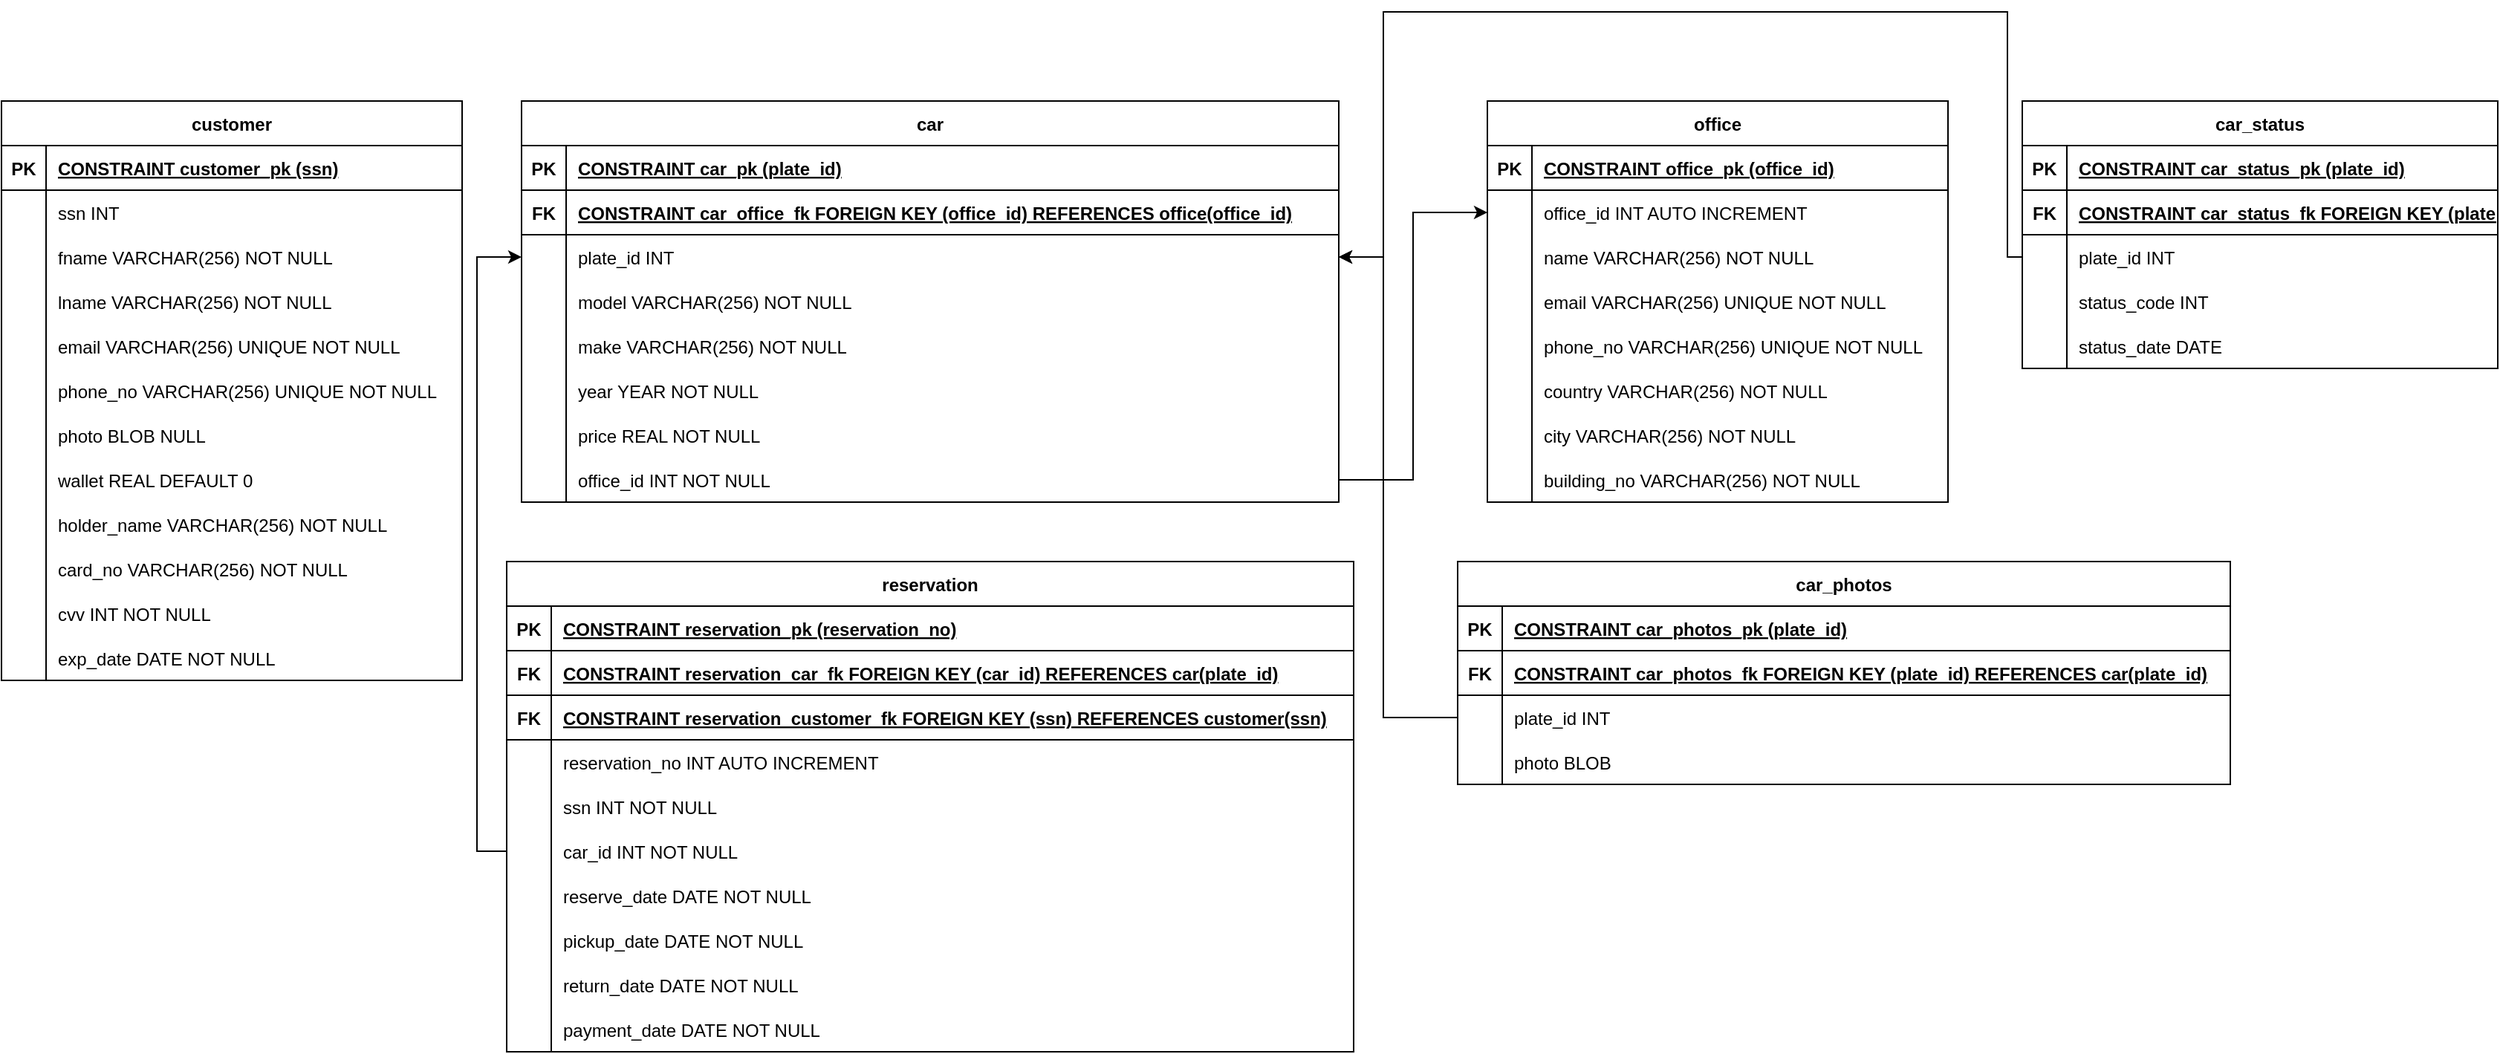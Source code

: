 <mxfile version="20.7.4" type="device"><diagram id="3KdlSEQIdCQbw-Z7L1Fk" name="Page-1"><mxGraphModel dx="2261" dy="756" grid="1" gridSize="10" guides="1" tooltips="1" connect="1" arrows="1" fold="1" page="1" pageScale="1" pageWidth="827" pageHeight="1169" math="0" shadow="0"><root><mxCell id="0"/><mxCell id="1" parent="0"/><mxCell id="TRXL3p0ArTPaAeUdOgg--148" value="customer" style="shape=table;startSize=30;container=1;collapsible=1;childLayout=tableLayout;fixedRows=1;rowLines=0;fontStyle=1;align=center;resizeLast=1;" parent="1" vertex="1"><mxGeometry x="-800" y="130" width="310" height="390" as="geometry"/></mxCell><mxCell id="TRXL3p0ArTPaAeUdOgg--149" value="" style="shape=tableRow;horizontal=0;startSize=0;swimlaneHead=0;swimlaneBody=0;fillColor=none;collapsible=0;dropTarget=0;points=[[0,0.5],[1,0.5]];portConstraint=eastwest;top=0;left=0;right=0;bottom=1;" parent="TRXL3p0ArTPaAeUdOgg--148" vertex="1"><mxGeometry y="30" width="310" height="30" as="geometry"/></mxCell><mxCell id="TRXL3p0ArTPaAeUdOgg--150" value="PK" style="shape=partialRectangle;overflow=hidden;connectable=0;fillColor=none;top=0;left=0;bottom=0;right=0;fontStyle=1;" parent="TRXL3p0ArTPaAeUdOgg--149" vertex="1"><mxGeometry width="30" height="30" as="geometry"><mxRectangle width="30" height="30" as="alternateBounds"/></mxGeometry></mxCell><mxCell id="TRXL3p0ArTPaAeUdOgg--151" value="CONSTRAINT customer_pk  (ssn)" style="shape=partialRectangle;overflow=hidden;connectable=0;fillColor=none;align=left;top=0;left=0;bottom=0;right=0;spacingLeft=6;fontStyle=5;" parent="TRXL3p0ArTPaAeUdOgg--149" vertex="1"><mxGeometry x="30" width="280" height="30" as="geometry"><mxRectangle width="280" height="30" as="alternateBounds"/></mxGeometry></mxCell><mxCell id="TRXL3p0ArTPaAeUdOgg--152" value="" style="shape=tableRow;horizontal=0;startSize=0;swimlaneHead=0;swimlaneBody=0;fillColor=none;collapsible=0;dropTarget=0;points=[[0,0.5],[1,0.5]];portConstraint=eastwest;top=0;left=0;right=0;bottom=0;" parent="TRXL3p0ArTPaAeUdOgg--148" vertex="1"><mxGeometry y="60" width="310" height="30" as="geometry"/></mxCell><mxCell id="TRXL3p0ArTPaAeUdOgg--153" value="" style="shape=partialRectangle;overflow=hidden;connectable=0;fillColor=none;top=0;left=0;bottom=0;right=0;" parent="TRXL3p0ArTPaAeUdOgg--152" vertex="1"><mxGeometry width="30" height="30" as="geometry"><mxRectangle width="30" height="30" as="alternateBounds"/></mxGeometry></mxCell><mxCell id="TRXL3p0ArTPaAeUdOgg--154" value="ssn INT" style="shape=partialRectangle;overflow=hidden;connectable=0;fillColor=none;align=left;top=0;left=0;bottom=0;right=0;spacingLeft=6;" parent="TRXL3p0ArTPaAeUdOgg--152" vertex="1"><mxGeometry x="30" width="280" height="30" as="geometry"><mxRectangle width="280" height="30" as="alternateBounds"/></mxGeometry></mxCell><mxCell id="TRXL3p0ArTPaAeUdOgg--155" value="" style="shape=tableRow;horizontal=0;startSize=0;swimlaneHead=0;swimlaneBody=0;fillColor=none;collapsible=0;dropTarget=0;points=[[0,0.5],[1,0.5]];portConstraint=eastwest;top=0;left=0;right=0;bottom=0;" parent="TRXL3p0ArTPaAeUdOgg--148" vertex="1"><mxGeometry y="90" width="310" height="30" as="geometry"/></mxCell><mxCell id="TRXL3p0ArTPaAeUdOgg--156" value="" style="shape=partialRectangle;overflow=hidden;connectable=0;fillColor=none;top=0;left=0;bottom=0;right=0;" parent="TRXL3p0ArTPaAeUdOgg--155" vertex="1"><mxGeometry width="30" height="30" as="geometry"><mxRectangle width="30" height="30" as="alternateBounds"/></mxGeometry></mxCell><mxCell id="TRXL3p0ArTPaAeUdOgg--157" value="fname VARCHAR(256) NOT NULL" style="shape=partialRectangle;overflow=hidden;connectable=0;fillColor=none;align=left;top=0;left=0;bottom=0;right=0;spacingLeft=6;" parent="TRXL3p0ArTPaAeUdOgg--155" vertex="1"><mxGeometry x="30" width="280" height="30" as="geometry"><mxRectangle width="280" height="30" as="alternateBounds"/></mxGeometry></mxCell><mxCell id="TRXL3p0ArTPaAeUdOgg--158" value="" style="shape=tableRow;horizontal=0;startSize=0;swimlaneHead=0;swimlaneBody=0;fillColor=none;collapsible=0;dropTarget=0;points=[[0,0.5],[1,0.5]];portConstraint=eastwest;top=0;left=0;right=0;bottom=0;" parent="TRXL3p0ArTPaAeUdOgg--148" vertex="1"><mxGeometry y="120" width="310" height="30" as="geometry"/></mxCell><mxCell id="TRXL3p0ArTPaAeUdOgg--159" value="" style="shape=partialRectangle;overflow=hidden;connectable=0;fillColor=none;top=0;left=0;bottom=0;right=0;" parent="TRXL3p0ArTPaAeUdOgg--158" vertex="1"><mxGeometry width="30" height="30" as="geometry"><mxRectangle width="30" height="30" as="alternateBounds"/></mxGeometry></mxCell><mxCell id="TRXL3p0ArTPaAeUdOgg--160" value="lname VARCHAR(256) NOT NULL" style="shape=partialRectangle;overflow=hidden;connectable=0;fillColor=none;align=left;top=0;left=0;bottom=0;right=0;spacingLeft=6;" parent="TRXL3p0ArTPaAeUdOgg--158" vertex="1"><mxGeometry x="30" width="280" height="30" as="geometry"><mxRectangle width="280" height="30" as="alternateBounds"/></mxGeometry></mxCell><mxCell id="TRXL3p0ArTPaAeUdOgg--161" value="" style="shape=tableRow;horizontal=0;startSize=0;swimlaneHead=0;swimlaneBody=0;fillColor=none;collapsible=0;dropTarget=0;points=[[0,0.5],[1,0.5]];portConstraint=eastwest;top=0;left=0;right=0;bottom=0;" parent="TRXL3p0ArTPaAeUdOgg--148" vertex="1"><mxGeometry y="150" width="310" height="30" as="geometry"/></mxCell><mxCell id="TRXL3p0ArTPaAeUdOgg--162" value="" style="shape=partialRectangle;overflow=hidden;connectable=0;fillColor=none;top=0;left=0;bottom=0;right=0;" parent="TRXL3p0ArTPaAeUdOgg--161" vertex="1"><mxGeometry width="30" height="30" as="geometry"><mxRectangle width="30" height="30" as="alternateBounds"/></mxGeometry></mxCell><mxCell id="TRXL3p0ArTPaAeUdOgg--163" value="email VARCHAR(256) UNIQUE NOT NULL" style="shape=partialRectangle;overflow=hidden;connectable=0;fillColor=none;align=left;top=0;left=0;bottom=0;right=0;spacingLeft=6;" parent="TRXL3p0ArTPaAeUdOgg--161" vertex="1"><mxGeometry x="30" width="280" height="30" as="geometry"><mxRectangle width="280" height="30" as="alternateBounds"/></mxGeometry></mxCell><mxCell id="TRXL3p0ArTPaAeUdOgg--164" value="" style="shape=tableRow;horizontal=0;startSize=0;swimlaneHead=0;swimlaneBody=0;fillColor=none;collapsible=0;dropTarget=0;points=[[0,0.5],[1,0.5]];portConstraint=eastwest;top=0;left=0;right=0;bottom=0;" parent="TRXL3p0ArTPaAeUdOgg--148" vertex="1"><mxGeometry y="180" width="310" height="30" as="geometry"/></mxCell><mxCell id="TRXL3p0ArTPaAeUdOgg--165" value="" style="shape=partialRectangle;overflow=hidden;connectable=0;fillColor=none;top=0;left=0;bottom=0;right=0;" parent="TRXL3p0ArTPaAeUdOgg--164" vertex="1"><mxGeometry width="30" height="30" as="geometry"><mxRectangle width="30" height="30" as="alternateBounds"/></mxGeometry></mxCell><mxCell id="TRXL3p0ArTPaAeUdOgg--166" value="phone_no VARCHAR(256) UNIQUE NOT NULL" style="shape=partialRectangle;overflow=hidden;connectable=0;fillColor=none;align=left;top=0;left=0;bottom=0;right=0;spacingLeft=6;" parent="TRXL3p0ArTPaAeUdOgg--164" vertex="1"><mxGeometry x="30" width="280" height="30" as="geometry"><mxRectangle width="280" height="30" as="alternateBounds"/></mxGeometry></mxCell><mxCell id="TRXL3p0ArTPaAeUdOgg--167" value="" style="shape=tableRow;horizontal=0;startSize=0;swimlaneHead=0;swimlaneBody=0;fillColor=none;collapsible=0;dropTarget=0;points=[[0,0.5],[1,0.5]];portConstraint=eastwest;top=0;left=0;right=0;bottom=0;" parent="TRXL3p0ArTPaAeUdOgg--148" vertex="1"><mxGeometry y="210" width="310" height="30" as="geometry"/></mxCell><mxCell id="TRXL3p0ArTPaAeUdOgg--168" value="" style="shape=partialRectangle;overflow=hidden;connectable=0;fillColor=none;top=0;left=0;bottom=0;right=0;" parent="TRXL3p0ArTPaAeUdOgg--167" vertex="1"><mxGeometry width="30" height="30" as="geometry"><mxRectangle width="30" height="30" as="alternateBounds"/></mxGeometry></mxCell><mxCell id="TRXL3p0ArTPaAeUdOgg--169" value="photo BLOB NULL" style="shape=partialRectangle;overflow=hidden;connectable=0;fillColor=none;align=left;top=0;left=0;bottom=0;right=0;spacingLeft=6;" parent="TRXL3p0ArTPaAeUdOgg--167" vertex="1"><mxGeometry x="30" width="280" height="30" as="geometry"><mxRectangle width="280" height="30" as="alternateBounds"/></mxGeometry></mxCell><mxCell id="TRXL3p0ArTPaAeUdOgg--170" value="" style="shape=tableRow;horizontal=0;startSize=0;swimlaneHead=0;swimlaneBody=0;fillColor=none;collapsible=0;dropTarget=0;points=[[0,0.5],[1,0.5]];portConstraint=eastwest;top=0;left=0;right=0;bottom=0;" parent="TRXL3p0ArTPaAeUdOgg--148" vertex="1"><mxGeometry y="240" width="310" height="30" as="geometry"/></mxCell><mxCell id="TRXL3p0ArTPaAeUdOgg--171" value="" style="shape=partialRectangle;overflow=hidden;connectable=0;fillColor=none;top=0;left=0;bottom=0;right=0;" parent="TRXL3p0ArTPaAeUdOgg--170" vertex="1"><mxGeometry width="30" height="30" as="geometry"><mxRectangle width="30" height="30" as="alternateBounds"/></mxGeometry></mxCell><mxCell id="TRXL3p0ArTPaAeUdOgg--172" value="wallet REAL DEFAULT 0" style="shape=partialRectangle;overflow=hidden;connectable=0;fillColor=none;align=left;top=0;left=0;bottom=0;right=0;spacingLeft=6;" parent="TRXL3p0ArTPaAeUdOgg--170" vertex="1"><mxGeometry x="30" width="280" height="30" as="geometry"><mxRectangle width="280" height="30" as="alternateBounds"/></mxGeometry></mxCell><mxCell id="TRXL3p0ArTPaAeUdOgg--173" value="" style="shape=tableRow;horizontal=0;startSize=0;swimlaneHead=0;swimlaneBody=0;fillColor=none;collapsible=0;dropTarget=0;points=[[0,0.5],[1,0.5]];portConstraint=eastwest;top=0;left=0;right=0;bottom=0;" parent="TRXL3p0ArTPaAeUdOgg--148" vertex="1"><mxGeometry y="270" width="310" height="30" as="geometry"/></mxCell><mxCell id="TRXL3p0ArTPaAeUdOgg--174" value="" style="shape=partialRectangle;overflow=hidden;connectable=0;fillColor=none;top=0;left=0;bottom=0;right=0;" parent="TRXL3p0ArTPaAeUdOgg--173" vertex="1"><mxGeometry width="30" height="30" as="geometry"><mxRectangle width="30" height="30" as="alternateBounds"/></mxGeometry></mxCell><mxCell id="TRXL3p0ArTPaAeUdOgg--175" value="holder_name VARCHAR(256) NOT NULL" style="shape=partialRectangle;overflow=hidden;connectable=0;fillColor=none;align=left;top=0;left=0;bottom=0;right=0;spacingLeft=6;" parent="TRXL3p0ArTPaAeUdOgg--173" vertex="1"><mxGeometry x="30" width="280" height="30" as="geometry"><mxRectangle width="280" height="30" as="alternateBounds"/></mxGeometry></mxCell><mxCell id="TRXL3p0ArTPaAeUdOgg--176" value="" style="shape=tableRow;horizontal=0;startSize=0;swimlaneHead=0;swimlaneBody=0;fillColor=none;collapsible=0;dropTarget=0;points=[[0,0.5],[1,0.5]];portConstraint=eastwest;top=0;left=0;right=0;bottom=0;" parent="TRXL3p0ArTPaAeUdOgg--148" vertex="1"><mxGeometry y="300" width="310" height="30" as="geometry"/></mxCell><mxCell id="TRXL3p0ArTPaAeUdOgg--177" value="" style="shape=partialRectangle;overflow=hidden;connectable=0;fillColor=none;top=0;left=0;bottom=0;right=0;" parent="TRXL3p0ArTPaAeUdOgg--176" vertex="1"><mxGeometry width="30" height="30" as="geometry"><mxRectangle width="30" height="30" as="alternateBounds"/></mxGeometry></mxCell><mxCell id="TRXL3p0ArTPaAeUdOgg--178" value="card_no VARCHAR(256) NOT NULL" style="shape=partialRectangle;overflow=hidden;connectable=0;fillColor=none;align=left;top=0;left=0;bottom=0;right=0;spacingLeft=6;" parent="TRXL3p0ArTPaAeUdOgg--176" vertex="1"><mxGeometry x="30" width="280" height="30" as="geometry"><mxRectangle width="280" height="30" as="alternateBounds"/></mxGeometry></mxCell><mxCell id="TRXL3p0ArTPaAeUdOgg--179" value="" style="shape=tableRow;horizontal=0;startSize=0;swimlaneHead=0;swimlaneBody=0;fillColor=none;collapsible=0;dropTarget=0;points=[[0,0.5],[1,0.5]];portConstraint=eastwest;top=0;left=0;right=0;bottom=0;" parent="TRXL3p0ArTPaAeUdOgg--148" vertex="1"><mxGeometry y="330" width="310" height="30" as="geometry"/></mxCell><mxCell id="TRXL3p0ArTPaAeUdOgg--180" value="" style="shape=partialRectangle;overflow=hidden;connectable=0;fillColor=none;top=0;left=0;bottom=0;right=0;" parent="TRXL3p0ArTPaAeUdOgg--179" vertex="1"><mxGeometry width="30" height="30" as="geometry"><mxRectangle width="30" height="30" as="alternateBounds"/></mxGeometry></mxCell><mxCell id="TRXL3p0ArTPaAeUdOgg--181" value="cvv INT NOT NULL" style="shape=partialRectangle;overflow=hidden;connectable=0;fillColor=none;align=left;top=0;left=0;bottom=0;right=0;spacingLeft=6;" parent="TRXL3p0ArTPaAeUdOgg--179" vertex="1"><mxGeometry x="30" width="280" height="30" as="geometry"><mxRectangle width="280" height="30" as="alternateBounds"/></mxGeometry></mxCell><mxCell id="TRXL3p0ArTPaAeUdOgg--182" value="" style="shape=tableRow;horizontal=0;startSize=0;swimlaneHead=0;swimlaneBody=0;fillColor=none;collapsible=0;dropTarget=0;points=[[0,0.5],[1,0.5]];portConstraint=eastwest;top=0;left=0;right=0;bottom=0;" parent="TRXL3p0ArTPaAeUdOgg--148" vertex="1"><mxGeometry y="360" width="310" height="30" as="geometry"/></mxCell><mxCell id="TRXL3p0ArTPaAeUdOgg--183" value="" style="shape=partialRectangle;overflow=hidden;connectable=0;fillColor=none;top=0;left=0;bottom=0;right=0;" parent="TRXL3p0ArTPaAeUdOgg--182" vertex="1"><mxGeometry width="30" height="30" as="geometry"><mxRectangle width="30" height="30" as="alternateBounds"/></mxGeometry></mxCell><mxCell id="TRXL3p0ArTPaAeUdOgg--184" value="exp_date DATE NOT NULL" style="shape=partialRectangle;overflow=hidden;connectable=0;fillColor=none;align=left;top=0;left=0;bottom=0;right=0;spacingLeft=6;" parent="TRXL3p0ArTPaAeUdOgg--182" vertex="1"><mxGeometry x="30" width="280" height="30" as="geometry"><mxRectangle width="280" height="30" as="alternateBounds"/></mxGeometry></mxCell><mxCell id="TRXL3p0ArTPaAeUdOgg--185" value="office" style="shape=table;startSize=30;container=1;collapsible=1;childLayout=tableLayout;fixedRows=1;rowLines=0;fontStyle=1;align=center;resizeLast=1;" parent="1" vertex="1"><mxGeometry x="200" y="130" width="310" height="270" as="geometry"/></mxCell><mxCell id="TRXL3p0ArTPaAeUdOgg--186" value="" style="shape=tableRow;horizontal=0;startSize=0;swimlaneHead=0;swimlaneBody=0;fillColor=none;collapsible=0;dropTarget=0;points=[[0,0.5],[1,0.5]];portConstraint=eastwest;top=0;left=0;right=0;bottom=1;" parent="TRXL3p0ArTPaAeUdOgg--185" vertex="1"><mxGeometry y="30" width="310" height="30" as="geometry"/></mxCell><mxCell id="TRXL3p0ArTPaAeUdOgg--187" value="PK" style="shape=partialRectangle;overflow=hidden;connectable=0;fillColor=none;top=0;left=0;bottom=0;right=0;fontStyle=1;" parent="TRXL3p0ArTPaAeUdOgg--186" vertex="1"><mxGeometry width="30" height="30" as="geometry"><mxRectangle width="30" height="30" as="alternateBounds"/></mxGeometry></mxCell><mxCell id="TRXL3p0ArTPaAeUdOgg--188" value="CONSTRAINT office_pk  (office_id)" style="shape=partialRectangle;overflow=hidden;connectable=0;fillColor=none;align=left;top=0;left=0;bottom=0;right=0;spacingLeft=6;fontStyle=5;" parent="TRXL3p0ArTPaAeUdOgg--186" vertex="1"><mxGeometry x="30" width="280" height="30" as="geometry"><mxRectangle width="280" height="30" as="alternateBounds"/></mxGeometry></mxCell><mxCell id="TRXL3p0ArTPaAeUdOgg--189" value="" style="shape=tableRow;horizontal=0;startSize=0;swimlaneHead=0;swimlaneBody=0;fillColor=none;collapsible=0;dropTarget=0;points=[[0,0.5],[1,0.5]];portConstraint=eastwest;top=0;left=0;right=0;bottom=0;" parent="TRXL3p0ArTPaAeUdOgg--185" vertex="1"><mxGeometry y="60" width="310" height="30" as="geometry"/></mxCell><mxCell id="TRXL3p0ArTPaAeUdOgg--190" value="" style="shape=partialRectangle;overflow=hidden;connectable=0;fillColor=none;top=0;left=0;bottom=0;right=0;" parent="TRXL3p0ArTPaAeUdOgg--189" vertex="1"><mxGeometry width="30" height="30" as="geometry"><mxRectangle width="30" height="30" as="alternateBounds"/></mxGeometry></mxCell><mxCell id="TRXL3p0ArTPaAeUdOgg--191" value="office_id INT AUTO INCREMENT" style="shape=partialRectangle;overflow=hidden;connectable=0;fillColor=none;align=left;top=0;left=0;bottom=0;right=0;spacingLeft=6;" parent="TRXL3p0ArTPaAeUdOgg--189" vertex="1"><mxGeometry x="30" width="280" height="30" as="geometry"><mxRectangle width="280" height="30" as="alternateBounds"/></mxGeometry></mxCell><mxCell id="TRXL3p0ArTPaAeUdOgg--192" value="" style="shape=tableRow;horizontal=0;startSize=0;swimlaneHead=0;swimlaneBody=0;fillColor=none;collapsible=0;dropTarget=0;points=[[0,0.5],[1,0.5]];portConstraint=eastwest;top=0;left=0;right=0;bottom=0;" parent="TRXL3p0ArTPaAeUdOgg--185" vertex="1"><mxGeometry y="90" width="310" height="30" as="geometry"/></mxCell><mxCell id="TRXL3p0ArTPaAeUdOgg--193" value="" style="shape=partialRectangle;overflow=hidden;connectable=0;fillColor=none;top=0;left=0;bottom=0;right=0;" parent="TRXL3p0ArTPaAeUdOgg--192" vertex="1"><mxGeometry width="30" height="30" as="geometry"><mxRectangle width="30" height="30" as="alternateBounds"/></mxGeometry></mxCell><mxCell id="TRXL3p0ArTPaAeUdOgg--194" value="name VARCHAR(256) NOT NULL" style="shape=partialRectangle;overflow=hidden;connectable=0;fillColor=none;align=left;top=0;left=0;bottom=0;right=0;spacingLeft=6;" parent="TRXL3p0ArTPaAeUdOgg--192" vertex="1"><mxGeometry x="30" width="280" height="30" as="geometry"><mxRectangle width="280" height="30" as="alternateBounds"/></mxGeometry></mxCell><mxCell id="TRXL3p0ArTPaAeUdOgg--195" value="" style="shape=tableRow;horizontal=0;startSize=0;swimlaneHead=0;swimlaneBody=0;fillColor=none;collapsible=0;dropTarget=0;points=[[0,0.5],[1,0.5]];portConstraint=eastwest;top=0;left=0;right=0;bottom=0;" parent="TRXL3p0ArTPaAeUdOgg--185" vertex="1"><mxGeometry y="120" width="310" height="30" as="geometry"/></mxCell><mxCell id="TRXL3p0ArTPaAeUdOgg--196" value="" style="shape=partialRectangle;overflow=hidden;connectable=0;fillColor=none;top=0;left=0;bottom=0;right=0;" parent="TRXL3p0ArTPaAeUdOgg--195" vertex="1"><mxGeometry width="30" height="30" as="geometry"><mxRectangle width="30" height="30" as="alternateBounds"/></mxGeometry></mxCell><mxCell id="TRXL3p0ArTPaAeUdOgg--197" value="email VARCHAR(256) UNIQUE NOT NULL" style="shape=partialRectangle;overflow=hidden;connectable=0;fillColor=none;align=left;top=0;left=0;bottom=0;right=0;spacingLeft=6;" parent="TRXL3p0ArTPaAeUdOgg--195" vertex="1"><mxGeometry x="30" width="280" height="30" as="geometry"><mxRectangle width="280" height="30" as="alternateBounds"/></mxGeometry></mxCell><mxCell id="TRXL3p0ArTPaAeUdOgg--198" value="" style="shape=tableRow;horizontal=0;startSize=0;swimlaneHead=0;swimlaneBody=0;fillColor=none;collapsible=0;dropTarget=0;points=[[0,0.5],[1,0.5]];portConstraint=eastwest;top=0;left=0;right=0;bottom=0;" parent="TRXL3p0ArTPaAeUdOgg--185" vertex="1"><mxGeometry y="150" width="310" height="30" as="geometry"/></mxCell><mxCell id="TRXL3p0ArTPaAeUdOgg--199" value="" style="shape=partialRectangle;overflow=hidden;connectable=0;fillColor=none;top=0;left=0;bottom=0;right=0;" parent="TRXL3p0ArTPaAeUdOgg--198" vertex="1"><mxGeometry width="30" height="30" as="geometry"><mxRectangle width="30" height="30" as="alternateBounds"/></mxGeometry></mxCell><mxCell id="TRXL3p0ArTPaAeUdOgg--200" value="phone_no VARCHAR(256) UNIQUE NOT NULL" style="shape=partialRectangle;overflow=hidden;connectable=0;fillColor=none;align=left;top=0;left=0;bottom=0;right=0;spacingLeft=6;" parent="TRXL3p0ArTPaAeUdOgg--198" vertex="1"><mxGeometry x="30" width="280" height="30" as="geometry"><mxRectangle width="280" height="30" as="alternateBounds"/></mxGeometry></mxCell><mxCell id="TRXL3p0ArTPaAeUdOgg--201" value="" style="shape=tableRow;horizontal=0;startSize=0;swimlaneHead=0;swimlaneBody=0;fillColor=none;collapsible=0;dropTarget=0;points=[[0,0.5],[1,0.5]];portConstraint=eastwest;top=0;left=0;right=0;bottom=0;" parent="TRXL3p0ArTPaAeUdOgg--185" vertex="1"><mxGeometry y="180" width="310" height="30" as="geometry"/></mxCell><mxCell id="TRXL3p0ArTPaAeUdOgg--202" value="" style="shape=partialRectangle;overflow=hidden;connectable=0;fillColor=none;top=0;left=0;bottom=0;right=0;" parent="TRXL3p0ArTPaAeUdOgg--201" vertex="1"><mxGeometry width="30" height="30" as="geometry"><mxRectangle width="30" height="30" as="alternateBounds"/></mxGeometry></mxCell><mxCell id="TRXL3p0ArTPaAeUdOgg--203" value="country VARCHAR(256) NOT NULL" style="shape=partialRectangle;overflow=hidden;connectable=0;fillColor=none;align=left;top=0;left=0;bottom=0;right=0;spacingLeft=6;" parent="TRXL3p0ArTPaAeUdOgg--201" vertex="1"><mxGeometry x="30" width="280" height="30" as="geometry"><mxRectangle width="280" height="30" as="alternateBounds"/></mxGeometry></mxCell><mxCell id="TRXL3p0ArTPaAeUdOgg--204" value="" style="shape=tableRow;horizontal=0;startSize=0;swimlaneHead=0;swimlaneBody=0;fillColor=none;collapsible=0;dropTarget=0;points=[[0,0.5],[1,0.5]];portConstraint=eastwest;top=0;left=0;right=0;bottom=0;" parent="TRXL3p0ArTPaAeUdOgg--185" vertex="1"><mxGeometry y="210" width="310" height="30" as="geometry"/></mxCell><mxCell id="TRXL3p0ArTPaAeUdOgg--205" value="" style="shape=partialRectangle;overflow=hidden;connectable=0;fillColor=none;top=0;left=0;bottom=0;right=0;" parent="TRXL3p0ArTPaAeUdOgg--204" vertex="1"><mxGeometry width="30" height="30" as="geometry"><mxRectangle width="30" height="30" as="alternateBounds"/></mxGeometry></mxCell><mxCell id="TRXL3p0ArTPaAeUdOgg--206" value="city VARCHAR(256) NOT NULL" style="shape=partialRectangle;overflow=hidden;connectable=0;fillColor=none;align=left;top=0;left=0;bottom=0;right=0;spacingLeft=6;" parent="TRXL3p0ArTPaAeUdOgg--204" vertex="1"><mxGeometry x="30" width="280" height="30" as="geometry"><mxRectangle width="280" height="30" as="alternateBounds"/></mxGeometry></mxCell><mxCell id="TRXL3p0ArTPaAeUdOgg--207" value="" style="shape=tableRow;horizontal=0;startSize=0;swimlaneHead=0;swimlaneBody=0;fillColor=none;collapsible=0;dropTarget=0;points=[[0,0.5],[1,0.5]];portConstraint=eastwest;top=0;left=0;right=0;bottom=0;" parent="TRXL3p0ArTPaAeUdOgg--185" vertex="1"><mxGeometry y="240" width="310" height="30" as="geometry"/></mxCell><mxCell id="TRXL3p0ArTPaAeUdOgg--208" value="" style="shape=partialRectangle;overflow=hidden;connectable=0;fillColor=none;top=0;left=0;bottom=0;right=0;" parent="TRXL3p0ArTPaAeUdOgg--207" vertex="1"><mxGeometry width="30" height="30" as="geometry"><mxRectangle width="30" height="30" as="alternateBounds"/></mxGeometry></mxCell><mxCell id="TRXL3p0ArTPaAeUdOgg--209" value="building_no VARCHAR(256) NOT NULL" style="shape=partialRectangle;overflow=hidden;connectable=0;fillColor=none;align=left;top=0;left=0;bottom=0;right=0;spacingLeft=6;" parent="TRXL3p0ArTPaAeUdOgg--207" vertex="1"><mxGeometry x="30" width="280" height="30" as="geometry"><mxRectangle width="280" height="30" as="alternateBounds"/></mxGeometry></mxCell><mxCell id="TRXL3p0ArTPaAeUdOgg--210" value="car" style="shape=table;startSize=30;container=1;collapsible=1;childLayout=tableLayout;fixedRows=1;rowLines=0;fontStyle=1;align=center;resizeLast=1;" parent="1" vertex="1"><mxGeometry x="-450" y="130" width="550" height="270" as="geometry"/></mxCell><mxCell id="TRXL3p0ArTPaAeUdOgg--214" value="" style="shape=tableRow;horizontal=0;startSize=0;swimlaneHead=0;swimlaneBody=0;fillColor=none;collapsible=0;dropTarget=0;points=[[0,0.5],[1,0.5]];portConstraint=eastwest;top=0;left=0;right=0;bottom=1;" parent="TRXL3p0ArTPaAeUdOgg--210" vertex="1"><mxGeometry y="30" width="550" height="30" as="geometry"/></mxCell><mxCell id="TRXL3p0ArTPaAeUdOgg--215" value="PK" style="shape=partialRectangle;overflow=hidden;connectable=0;fillColor=none;top=0;left=0;bottom=0;right=0;fontStyle=1;" parent="TRXL3p0ArTPaAeUdOgg--214" vertex="1"><mxGeometry width="30" height="30" as="geometry"><mxRectangle width="30" height="30" as="alternateBounds"/></mxGeometry></mxCell><mxCell id="TRXL3p0ArTPaAeUdOgg--216" value="CONSTRAINT car_pk  (plate_id)" style="shape=partialRectangle;overflow=hidden;connectable=0;fillColor=none;align=left;top=0;left=0;bottom=0;right=0;spacingLeft=6;fontStyle=5;" parent="TRXL3p0ArTPaAeUdOgg--214" vertex="1"><mxGeometry x="30" width="520" height="30" as="geometry"><mxRectangle width="520" height="30" as="alternateBounds"/></mxGeometry></mxCell><mxCell id="TRXL3p0ArTPaAeUdOgg--211" value="" style="shape=tableRow;horizontal=0;startSize=0;swimlaneHead=0;swimlaneBody=0;fillColor=none;collapsible=0;dropTarget=0;points=[[0,0.5],[1,0.5]];portConstraint=eastwest;top=0;left=0;right=0;bottom=1;" parent="TRXL3p0ArTPaAeUdOgg--210" vertex="1"><mxGeometry y="60" width="550" height="30" as="geometry"/></mxCell><mxCell id="TRXL3p0ArTPaAeUdOgg--212" value="FK" style="shape=partialRectangle;overflow=hidden;connectable=0;fillColor=none;top=0;left=0;bottom=0;right=0;fontStyle=1;" parent="TRXL3p0ArTPaAeUdOgg--211" vertex="1"><mxGeometry width="30" height="30" as="geometry"><mxRectangle width="30" height="30" as="alternateBounds"/></mxGeometry></mxCell><mxCell id="TRXL3p0ArTPaAeUdOgg--213" value="CONSTRAINT car_office_fk FOREIGN KEY (office_id) REFERENCES office(office_id)" style="shape=partialRectangle;overflow=hidden;connectable=0;fillColor=none;align=left;top=0;left=0;bottom=0;right=0;spacingLeft=6;fontStyle=5;" parent="TRXL3p0ArTPaAeUdOgg--211" vertex="1"><mxGeometry x="30" width="520" height="30" as="geometry"><mxRectangle width="520" height="30" as="alternateBounds"/></mxGeometry></mxCell><mxCell id="TRXL3p0ArTPaAeUdOgg--217" value="" style="shape=tableRow;horizontal=0;startSize=0;swimlaneHead=0;swimlaneBody=0;fillColor=none;collapsible=0;dropTarget=0;points=[[0,0.5],[1,0.5]];portConstraint=eastwest;top=0;left=0;right=0;bottom=0;" parent="TRXL3p0ArTPaAeUdOgg--210" vertex="1"><mxGeometry y="90" width="550" height="30" as="geometry"/></mxCell><mxCell id="TRXL3p0ArTPaAeUdOgg--218" value="" style="shape=partialRectangle;overflow=hidden;connectable=0;fillColor=none;top=0;left=0;bottom=0;right=0;" parent="TRXL3p0ArTPaAeUdOgg--217" vertex="1"><mxGeometry width="30" height="30" as="geometry"><mxRectangle width="30" height="30" as="alternateBounds"/></mxGeometry></mxCell><mxCell id="TRXL3p0ArTPaAeUdOgg--219" value="plate_id INT" style="shape=partialRectangle;overflow=hidden;connectable=0;fillColor=none;align=left;top=0;left=0;bottom=0;right=0;spacingLeft=6;" parent="TRXL3p0ArTPaAeUdOgg--217" vertex="1"><mxGeometry x="30" width="520" height="30" as="geometry"><mxRectangle width="520" height="30" as="alternateBounds"/></mxGeometry></mxCell><mxCell id="TRXL3p0ArTPaAeUdOgg--220" value="" style="shape=tableRow;horizontal=0;startSize=0;swimlaneHead=0;swimlaneBody=0;fillColor=none;collapsible=0;dropTarget=0;points=[[0,0.5],[1,0.5]];portConstraint=eastwest;top=0;left=0;right=0;bottom=0;" parent="TRXL3p0ArTPaAeUdOgg--210" vertex="1"><mxGeometry y="120" width="550" height="30" as="geometry"/></mxCell><mxCell id="TRXL3p0ArTPaAeUdOgg--221" value="" style="shape=partialRectangle;overflow=hidden;connectable=0;fillColor=none;top=0;left=0;bottom=0;right=0;" parent="TRXL3p0ArTPaAeUdOgg--220" vertex="1"><mxGeometry width="30" height="30" as="geometry"><mxRectangle width="30" height="30" as="alternateBounds"/></mxGeometry></mxCell><mxCell id="TRXL3p0ArTPaAeUdOgg--222" value="model VARCHAR(256) NOT NULL" style="shape=partialRectangle;overflow=hidden;connectable=0;fillColor=none;align=left;top=0;left=0;bottom=0;right=0;spacingLeft=6;" parent="TRXL3p0ArTPaAeUdOgg--220" vertex="1"><mxGeometry x="30" width="520" height="30" as="geometry"><mxRectangle width="520" height="30" as="alternateBounds"/></mxGeometry></mxCell><mxCell id="TRXL3p0ArTPaAeUdOgg--223" value="" style="shape=tableRow;horizontal=0;startSize=0;swimlaneHead=0;swimlaneBody=0;fillColor=none;collapsible=0;dropTarget=0;points=[[0,0.5],[1,0.5]];portConstraint=eastwest;top=0;left=0;right=0;bottom=0;" parent="TRXL3p0ArTPaAeUdOgg--210" vertex="1"><mxGeometry y="150" width="550" height="30" as="geometry"/></mxCell><mxCell id="TRXL3p0ArTPaAeUdOgg--224" value="" style="shape=partialRectangle;overflow=hidden;connectable=0;fillColor=none;top=0;left=0;bottom=0;right=0;" parent="TRXL3p0ArTPaAeUdOgg--223" vertex="1"><mxGeometry width="30" height="30" as="geometry"><mxRectangle width="30" height="30" as="alternateBounds"/></mxGeometry></mxCell><mxCell id="TRXL3p0ArTPaAeUdOgg--225" value="make VARCHAR(256) NOT NULL" style="shape=partialRectangle;overflow=hidden;connectable=0;fillColor=none;align=left;top=0;left=0;bottom=0;right=0;spacingLeft=6;" parent="TRXL3p0ArTPaAeUdOgg--223" vertex="1"><mxGeometry x="30" width="520" height="30" as="geometry"><mxRectangle width="520" height="30" as="alternateBounds"/></mxGeometry></mxCell><mxCell id="TRXL3p0ArTPaAeUdOgg--226" value="" style="shape=tableRow;horizontal=0;startSize=0;swimlaneHead=0;swimlaneBody=0;fillColor=none;collapsible=0;dropTarget=0;points=[[0,0.5],[1,0.5]];portConstraint=eastwest;top=0;left=0;right=0;bottom=0;" parent="TRXL3p0ArTPaAeUdOgg--210" vertex="1"><mxGeometry y="180" width="550" height="30" as="geometry"/></mxCell><mxCell id="TRXL3p0ArTPaAeUdOgg--227" value="" style="shape=partialRectangle;overflow=hidden;connectable=0;fillColor=none;top=0;left=0;bottom=0;right=0;" parent="TRXL3p0ArTPaAeUdOgg--226" vertex="1"><mxGeometry width="30" height="30" as="geometry"><mxRectangle width="30" height="30" as="alternateBounds"/></mxGeometry></mxCell><mxCell id="TRXL3p0ArTPaAeUdOgg--228" value="year YEAR NOT NULL" style="shape=partialRectangle;overflow=hidden;connectable=0;fillColor=none;align=left;top=0;left=0;bottom=0;right=0;spacingLeft=6;" parent="TRXL3p0ArTPaAeUdOgg--226" vertex="1"><mxGeometry x="30" width="520" height="30" as="geometry"><mxRectangle width="520" height="30" as="alternateBounds"/></mxGeometry></mxCell><mxCell id="TRXL3p0ArTPaAeUdOgg--229" value="" style="shape=tableRow;horizontal=0;startSize=0;swimlaneHead=0;swimlaneBody=0;fillColor=none;collapsible=0;dropTarget=0;points=[[0,0.5],[1,0.5]];portConstraint=eastwest;top=0;left=0;right=0;bottom=0;" parent="TRXL3p0ArTPaAeUdOgg--210" vertex="1"><mxGeometry y="210" width="550" height="30" as="geometry"/></mxCell><mxCell id="TRXL3p0ArTPaAeUdOgg--230" value="" style="shape=partialRectangle;overflow=hidden;connectable=0;fillColor=none;top=0;left=0;bottom=0;right=0;" parent="TRXL3p0ArTPaAeUdOgg--229" vertex="1"><mxGeometry width="30" height="30" as="geometry"><mxRectangle width="30" height="30" as="alternateBounds"/></mxGeometry></mxCell><mxCell id="TRXL3p0ArTPaAeUdOgg--231" value="price REAL NOT NULL" style="shape=partialRectangle;overflow=hidden;connectable=0;fillColor=none;align=left;top=0;left=0;bottom=0;right=0;spacingLeft=6;" parent="TRXL3p0ArTPaAeUdOgg--229" vertex="1"><mxGeometry x="30" width="520" height="30" as="geometry"><mxRectangle width="520" height="30" as="alternateBounds"/></mxGeometry></mxCell><mxCell id="TRXL3p0ArTPaAeUdOgg--232" value="" style="shape=tableRow;horizontal=0;startSize=0;swimlaneHead=0;swimlaneBody=0;fillColor=none;collapsible=0;dropTarget=0;points=[[0,0.5],[1,0.5]];portConstraint=eastwest;top=0;left=0;right=0;bottom=0;" parent="TRXL3p0ArTPaAeUdOgg--210" vertex="1"><mxGeometry y="240" width="550" height="30" as="geometry"/></mxCell><mxCell id="TRXL3p0ArTPaAeUdOgg--233" value="" style="shape=partialRectangle;overflow=hidden;connectable=0;fillColor=none;top=0;left=0;bottom=0;right=0;" parent="TRXL3p0ArTPaAeUdOgg--232" vertex="1"><mxGeometry width="30" height="30" as="geometry"><mxRectangle width="30" height="30" as="alternateBounds"/></mxGeometry></mxCell><mxCell id="TRXL3p0ArTPaAeUdOgg--234" value="office_id INT NOT NULL" style="shape=partialRectangle;overflow=hidden;connectable=0;fillColor=none;align=left;top=0;left=0;bottom=0;right=0;spacingLeft=6;" parent="TRXL3p0ArTPaAeUdOgg--232" vertex="1"><mxGeometry x="30" width="520" height="30" as="geometry"><mxRectangle width="520" height="30" as="alternateBounds"/></mxGeometry></mxCell><mxCell id="TRXL3p0ArTPaAeUdOgg--235" value="reservation" style="shape=table;startSize=30;container=1;collapsible=1;childLayout=tableLayout;fixedRows=1;rowLines=0;fontStyle=1;align=center;resizeLast=1;" parent="1" vertex="1"><mxGeometry x="-460" y="440" width="570" height="330" as="geometry"/></mxCell><mxCell id="TRXL3p0ArTPaAeUdOgg--242" value="" style="shape=tableRow;horizontal=0;startSize=0;swimlaneHead=0;swimlaneBody=0;fillColor=none;collapsible=0;dropTarget=0;points=[[0,0.5],[1,0.5]];portConstraint=eastwest;top=0;left=0;right=0;bottom=1;" parent="TRXL3p0ArTPaAeUdOgg--235" vertex="1"><mxGeometry y="30" width="570" height="30" as="geometry"/></mxCell><mxCell id="TRXL3p0ArTPaAeUdOgg--243" value="PK" style="shape=partialRectangle;overflow=hidden;connectable=0;fillColor=none;top=0;left=0;bottom=0;right=0;fontStyle=1;" parent="TRXL3p0ArTPaAeUdOgg--242" vertex="1"><mxGeometry width="30" height="30" as="geometry"><mxRectangle width="30" height="30" as="alternateBounds"/></mxGeometry></mxCell><mxCell id="TRXL3p0ArTPaAeUdOgg--244" value="CONSTRAINT reservation_pk  (reservation_no)" style="shape=partialRectangle;overflow=hidden;connectable=0;fillColor=none;align=left;top=0;left=0;bottom=0;right=0;spacingLeft=6;fontStyle=5;" parent="TRXL3p0ArTPaAeUdOgg--242" vertex="1"><mxGeometry x="30" width="540" height="30" as="geometry"><mxRectangle width="540" height="30" as="alternateBounds"/></mxGeometry></mxCell><mxCell id="TRXL3p0ArTPaAeUdOgg--236" value="" style="shape=tableRow;horizontal=0;startSize=0;swimlaneHead=0;swimlaneBody=0;fillColor=none;collapsible=0;dropTarget=0;points=[[0,0.5],[1,0.5]];portConstraint=eastwest;top=0;left=0;right=0;bottom=1;" parent="TRXL3p0ArTPaAeUdOgg--235" vertex="1"><mxGeometry y="60" width="570" height="30" as="geometry"/></mxCell><mxCell id="TRXL3p0ArTPaAeUdOgg--237" value="FK" style="shape=partialRectangle;overflow=hidden;connectable=0;fillColor=none;top=0;left=0;bottom=0;right=0;fontStyle=1;" parent="TRXL3p0ArTPaAeUdOgg--236" vertex="1"><mxGeometry width="30" height="30" as="geometry"><mxRectangle width="30" height="30" as="alternateBounds"/></mxGeometry></mxCell><mxCell id="TRXL3p0ArTPaAeUdOgg--238" value="CONSTRAINT reservation_car_fk FOREIGN KEY (car_id) REFERENCES car(plate_id)" style="shape=partialRectangle;overflow=hidden;connectable=0;fillColor=none;align=left;top=0;left=0;bottom=0;right=0;spacingLeft=6;fontStyle=5;" parent="TRXL3p0ArTPaAeUdOgg--236" vertex="1"><mxGeometry x="30" width="540" height="30" as="geometry"><mxRectangle width="540" height="30" as="alternateBounds"/></mxGeometry></mxCell><mxCell id="TRXL3p0ArTPaAeUdOgg--239" value="" style="shape=tableRow;horizontal=0;startSize=0;swimlaneHead=0;swimlaneBody=0;fillColor=none;collapsible=0;dropTarget=0;points=[[0,0.5],[1,0.5]];portConstraint=eastwest;top=0;left=0;right=0;bottom=1;" parent="TRXL3p0ArTPaAeUdOgg--235" vertex="1"><mxGeometry y="90" width="570" height="30" as="geometry"/></mxCell><mxCell id="TRXL3p0ArTPaAeUdOgg--240" value="FK" style="shape=partialRectangle;overflow=hidden;connectable=0;fillColor=none;top=0;left=0;bottom=0;right=0;fontStyle=1;" parent="TRXL3p0ArTPaAeUdOgg--239" vertex="1"><mxGeometry width="30" height="30" as="geometry"><mxRectangle width="30" height="30" as="alternateBounds"/></mxGeometry></mxCell><mxCell id="TRXL3p0ArTPaAeUdOgg--241" value="CONSTRAINT reservation_customer_fk FOREIGN KEY (ssn) REFERENCES customer(ssn)" style="shape=partialRectangle;overflow=hidden;connectable=0;fillColor=none;align=left;top=0;left=0;bottom=0;right=0;spacingLeft=6;fontStyle=5;" parent="TRXL3p0ArTPaAeUdOgg--239" vertex="1"><mxGeometry x="30" width="540" height="30" as="geometry"><mxRectangle width="540" height="30" as="alternateBounds"/></mxGeometry></mxCell><mxCell id="TRXL3p0ArTPaAeUdOgg--245" value="" style="shape=tableRow;horizontal=0;startSize=0;swimlaneHead=0;swimlaneBody=0;fillColor=none;collapsible=0;dropTarget=0;points=[[0,0.5],[1,0.5]];portConstraint=eastwest;top=0;left=0;right=0;bottom=0;" parent="TRXL3p0ArTPaAeUdOgg--235" vertex="1"><mxGeometry y="120" width="570" height="30" as="geometry"/></mxCell><mxCell id="TRXL3p0ArTPaAeUdOgg--246" value="" style="shape=partialRectangle;overflow=hidden;connectable=0;fillColor=none;top=0;left=0;bottom=0;right=0;" parent="TRXL3p0ArTPaAeUdOgg--245" vertex="1"><mxGeometry width="30" height="30" as="geometry"><mxRectangle width="30" height="30" as="alternateBounds"/></mxGeometry></mxCell><mxCell id="TRXL3p0ArTPaAeUdOgg--247" value="reservation_no INT AUTO INCREMENT" style="shape=partialRectangle;overflow=hidden;connectable=0;fillColor=none;align=left;top=0;left=0;bottom=0;right=0;spacingLeft=6;" parent="TRXL3p0ArTPaAeUdOgg--245" vertex="1"><mxGeometry x="30" width="540" height="30" as="geometry"><mxRectangle width="540" height="30" as="alternateBounds"/></mxGeometry></mxCell><mxCell id="TRXL3p0ArTPaAeUdOgg--248" value="" style="shape=tableRow;horizontal=0;startSize=0;swimlaneHead=0;swimlaneBody=0;fillColor=none;collapsible=0;dropTarget=0;points=[[0,0.5],[1,0.5]];portConstraint=eastwest;top=0;left=0;right=0;bottom=0;" parent="TRXL3p0ArTPaAeUdOgg--235" vertex="1"><mxGeometry y="150" width="570" height="30" as="geometry"/></mxCell><mxCell id="TRXL3p0ArTPaAeUdOgg--249" value="" style="shape=partialRectangle;overflow=hidden;connectable=0;fillColor=none;top=0;left=0;bottom=0;right=0;" parent="TRXL3p0ArTPaAeUdOgg--248" vertex="1"><mxGeometry width="30" height="30" as="geometry"><mxRectangle width="30" height="30" as="alternateBounds"/></mxGeometry></mxCell><mxCell id="TRXL3p0ArTPaAeUdOgg--250" value="ssn INT NOT NULL" style="shape=partialRectangle;overflow=hidden;connectable=0;fillColor=none;align=left;top=0;left=0;bottom=0;right=0;spacingLeft=6;" parent="TRXL3p0ArTPaAeUdOgg--248" vertex="1"><mxGeometry x="30" width="540" height="30" as="geometry"><mxRectangle width="540" height="30" as="alternateBounds"/></mxGeometry></mxCell><mxCell id="TRXL3p0ArTPaAeUdOgg--251" value="" style="shape=tableRow;horizontal=0;startSize=0;swimlaneHead=0;swimlaneBody=0;fillColor=none;collapsible=0;dropTarget=0;points=[[0,0.5],[1,0.5]];portConstraint=eastwest;top=0;left=0;right=0;bottom=0;" parent="TRXL3p0ArTPaAeUdOgg--235" vertex="1"><mxGeometry y="180" width="570" height="30" as="geometry"/></mxCell><mxCell id="TRXL3p0ArTPaAeUdOgg--252" value="" style="shape=partialRectangle;overflow=hidden;connectable=0;fillColor=none;top=0;left=0;bottom=0;right=0;" parent="TRXL3p0ArTPaAeUdOgg--251" vertex="1"><mxGeometry width="30" height="30" as="geometry"><mxRectangle width="30" height="30" as="alternateBounds"/></mxGeometry></mxCell><mxCell id="TRXL3p0ArTPaAeUdOgg--253" value="car_id INT NOT NULL" style="shape=partialRectangle;overflow=hidden;connectable=0;fillColor=none;align=left;top=0;left=0;bottom=0;right=0;spacingLeft=6;" parent="TRXL3p0ArTPaAeUdOgg--251" vertex="1"><mxGeometry x="30" width="540" height="30" as="geometry"><mxRectangle width="540" height="30" as="alternateBounds"/></mxGeometry></mxCell><mxCell id="TRXL3p0ArTPaAeUdOgg--254" value="" style="shape=tableRow;horizontal=0;startSize=0;swimlaneHead=0;swimlaneBody=0;fillColor=none;collapsible=0;dropTarget=0;points=[[0,0.5],[1,0.5]];portConstraint=eastwest;top=0;left=0;right=0;bottom=0;" parent="TRXL3p0ArTPaAeUdOgg--235" vertex="1"><mxGeometry y="210" width="570" height="30" as="geometry"/></mxCell><mxCell id="TRXL3p0ArTPaAeUdOgg--255" value="" style="shape=partialRectangle;overflow=hidden;connectable=0;fillColor=none;top=0;left=0;bottom=0;right=0;" parent="TRXL3p0ArTPaAeUdOgg--254" vertex="1"><mxGeometry width="30" height="30" as="geometry"><mxRectangle width="30" height="30" as="alternateBounds"/></mxGeometry></mxCell><mxCell id="TRXL3p0ArTPaAeUdOgg--256" value="reserve_date DATE NOT NULL" style="shape=partialRectangle;overflow=hidden;connectable=0;fillColor=none;align=left;top=0;left=0;bottom=0;right=0;spacingLeft=6;" parent="TRXL3p0ArTPaAeUdOgg--254" vertex="1"><mxGeometry x="30" width="540" height="30" as="geometry"><mxRectangle width="540" height="30" as="alternateBounds"/></mxGeometry></mxCell><mxCell id="TRXL3p0ArTPaAeUdOgg--257" value="" style="shape=tableRow;horizontal=0;startSize=0;swimlaneHead=0;swimlaneBody=0;fillColor=none;collapsible=0;dropTarget=0;points=[[0,0.5],[1,0.5]];portConstraint=eastwest;top=0;left=0;right=0;bottom=0;" parent="TRXL3p0ArTPaAeUdOgg--235" vertex="1"><mxGeometry y="240" width="570" height="30" as="geometry"/></mxCell><mxCell id="TRXL3p0ArTPaAeUdOgg--258" value="" style="shape=partialRectangle;overflow=hidden;connectable=0;fillColor=none;top=0;left=0;bottom=0;right=0;" parent="TRXL3p0ArTPaAeUdOgg--257" vertex="1"><mxGeometry width="30" height="30" as="geometry"><mxRectangle width="30" height="30" as="alternateBounds"/></mxGeometry></mxCell><mxCell id="TRXL3p0ArTPaAeUdOgg--259" value="pickup_date DATE NOT NULL" style="shape=partialRectangle;overflow=hidden;connectable=0;fillColor=none;align=left;top=0;left=0;bottom=0;right=0;spacingLeft=6;" parent="TRXL3p0ArTPaAeUdOgg--257" vertex="1"><mxGeometry x="30" width="540" height="30" as="geometry"><mxRectangle width="540" height="30" as="alternateBounds"/></mxGeometry></mxCell><mxCell id="TRXL3p0ArTPaAeUdOgg--260" value="" style="shape=tableRow;horizontal=0;startSize=0;swimlaneHead=0;swimlaneBody=0;fillColor=none;collapsible=0;dropTarget=0;points=[[0,0.5],[1,0.5]];portConstraint=eastwest;top=0;left=0;right=0;bottom=0;" parent="TRXL3p0ArTPaAeUdOgg--235" vertex="1"><mxGeometry y="270" width="570" height="30" as="geometry"/></mxCell><mxCell id="TRXL3p0ArTPaAeUdOgg--261" value="" style="shape=partialRectangle;overflow=hidden;connectable=0;fillColor=none;top=0;left=0;bottom=0;right=0;" parent="TRXL3p0ArTPaAeUdOgg--260" vertex="1"><mxGeometry width="30" height="30" as="geometry"><mxRectangle width="30" height="30" as="alternateBounds"/></mxGeometry></mxCell><mxCell id="TRXL3p0ArTPaAeUdOgg--262" value="return_date DATE NOT NULL" style="shape=partialRectangle;overflow=hidden;connectable=0;fillColor=none;align=left;top=0;left=0;bottom=0;right=0;spacingLeft=6;" parent="TRXL3p0ArTPaAeUdOgg--260" vertex="1"><mxGeometry x="30" width="540" height="30" as="geometry"><mxRectangle width="540" height="30" as="alternateBounds"/></mxGeometry></mxCell><mxCell id="TRXL3p0ArTPaAeUdOgg--263" value="" style="shape=tableRow;horizontal=0;startSize=0;swimlaneHead=0;swimlaneBody=0;fillColor=none;collapsible=0;dropTarget=0;points=[[0,0.5],[1,0.5]];portConstraint=eastwest;top=0;left=0;right=0;bottom=0;" parent="TRXL3p0ArTPaAeUdOgg--235" vertex="1"><mxGeometry y="300" width="570" height="30" as="geometry"/></mxCell><mxCell id="TRXL3p0ArTPaAeUdOgg--264" value="" style="shape=partialRectangle;overflow=hidden;connectable=0;fillColor=none;top=0;left=0;bottom=0;right=0;" parent="TRXL3p0ArTPaAeUdOgg--263" vertex="1"><mxGeometry width="30" height="30" as="geometry"><mxRectangle width="30" height="30" as="alternateBounds"/></mxGeometry></mxCell><mxCell id="TRXL3p0ArTPaAeUdOgg--265" value="payment_date DATE NOT NULL" style="shape=partialRectangle;overflow=hidden;connectable=0;fillColor=none;align=left;top=0;left=0;bottom=0;right=0;spacingLeft=6;" parent="TRXL3p0ArTPaAeUdOgg--263" vertex="1"><mxGeometry x="30" width="540" height="30" as="geometry"><mxRectangle width="540" height="30" as="alternateBounds"/></mxGeometry></mxCell><mxCell id="TRXL3p0ArTPaAeUdOgg--266" value="car_photos" style="shape=table;startSize=30;container=1;collapsible=1;childLayout=tableLayout;fixedRows=1;rowLines=0;fontStyle=1;align=center;resizeLast=1;" parent="1" vertex="1"><mxGeometry x="180" y="440" width="520" height="150" as="geometry"/></mxCell><mxCell id="TRXL3p0ArTPaAeUdOgg--270" value="" style="shape=tableRow;horizontal=0;startSize=0;swimlaneHead=0;swimlaneBody=0;fillColor=none;collapsible=0;dropTarget=0;points=[[0,0.5],[1,0.5]];portConstraint=eastwest;top=0;left=0;right=0;bottom=1;" parent="TRXL3p0ArTPaAeUdOgg--266" vertex="1"><mxGeometry y="30" width="520" height="30" as="geometry"/></mxCell><mxCell id="TRXL3p0ArTPaAeUdOgg--271" value="PK" style="shape=partialRectangle;overflow=hidden;connectable=0;fillColor=none;top=0;left=0;bottom=0;right=0;fontStyle=1;" parent="TRXL3p0ArTPaAeUdOgg--270" vertex="1"><mxGeometry width="30" height="30" as="geometry"><mxRectangle width="30" height="30" as="alternateBounds"/></mxGeometry></mxCell><mxCell id="TRXL3p0ArTPaAeUdOgg--272" value="CONSTRAINT car_photos_pk  (plate_id)" style="shape=partialRectangle;overflow=hidden;connectable=0;fillColor=none;align=left;top=0;left=0;bottom=0;right=0;spacingLeft=6;fontStyle=5;" parent="TRXL3p0ArTPaAeUdOgg--270" vertex="1"><mxGeometry x="30" width="490" height="30" as="geometry"><mxRectangle width="490" height="30" as="alternateBounds"/></mxGeometry></mxCell><mxCell id="TRXL3p0ArTPaAeUdOgg--267" value="" style="shape=tableRow;horizontal=0;startSize=0;swimlaneHead=0;swimlaneBody=0;fillColor=none;collapsible=0;dropTarget=0;points=[[0,0.5],[1,0.5]];portConstraint=eastwest;top=0;left=0;right=0;bottom=1;" parent="TRXL3p0ArTPaAeUdOgg--266" vertex="1"><mxGeometry y="60" width="520" height="30" as="geometry"/></mxCell><mxCell id="TRXL3p0ArTPaAeUdOgg--268" value="FK" style="shape=partialRectangle;overflow=hidden;connectable=0;fillColor=none;top=0;left=0;bottom=0;right=0;fontStyle=1;" parent="TRXL3p0ArTPaAeUdOgg--267" vertex="1"><mxGeometry width="30" height="30" as="geometry"><mxRectangle width="30" height="30" as="alternateBounds"/></mxGeometry></mxCell><mxCell id="TRXL3p0ArTPaAeUdOgg--269" value="CONSTRAINT car_photos_fk FOREIGN KEY (plate_id) REFERENCES car(plate_id)" style="shape=partialRectangle;overflow=hidden;connectable=0;fillColor=none;align=left;top=0;left=0;bottom=0;right=0;spacingLeft=6;fontStyle=5;" parent="TRXL3p0ArTPaAeUdOgg--267" vertex="1"><mxGeometry x="30" width="490" height="30" as="geometry"><mxRectangle width="490" height="30" as="alternateBounds"/></mxGeometry></mxCell><mxCell id="TRXL3p0ArTPaAeUdOgg--273" value="" style="shape=tableRow;horizontal=0;startSize=0;swimlaneHead=0;swimlaneBody=0;fillColor=none;collapsible=0;dropTarget=0;points=[[0,0.5],[1,0.5]];portConstraint=eastwest;top=0;left=0;right=0;bottom=0;" parent="TRXL3p0ArTPaAeUdOgg--266" vertex="1"><mxGeometry y="90" width="520" height="30" as="geometry"/></mxCell><mxCell id="TRXL3p0ArTPaAeUdOgg--274" value="" style="shape=partialRectangle;overflow=hidden;connectable=0;fillColor=none;top=0;left=0;bottom=0;right=0;" parent="TRXL3p0ArTPaAeUdOgg--273" vertex="1"><mxGeometry width="30" height="30" as="geometry"><mxRectangle width="30" height="30" as="alternateBounds"/></mxGeometry></mxCell><mxCell id="TRXL3p0ArTPaAeUdOgg--275" value="plate_id INT" style="shape=partialRectangle;overflow=hidden;connectable=0;fillColor=none;align=left;top=0;left=0;bottom=0;right=0;spacingLeft=6;" parent="TRXL3p0ArTPaAeUdOgg--273" vertex="1"><mxGeometry x="30" width="490" height="30" as="geometry"><mxRectangle width="490" height="30" as="alternateBounds"/></mxGeometry></mxCell><mxCell id="TRXL3p0ArTPaAeUdOgg--276" value="" style="shape=tableRow;horizontal=0;startSize=0;swimlaneHead=0;swimlaneBody=0;fillColor=none;collapsible=0;dropTarget=0;points=[[0,0.5],[1,0.5]];portConstraint=eastwest;top=0;left=0;right=0;bottom=0;" parent="TRXL3p0ArTPaAeUdOgg--266" vertex="1"><mxGeometry y="120" width="520" height="30" as="geometry"/></mxCell><mxCell id="TRXL3p0ArTPaAeUdOgg--277" value="" style="shape=partialRectangle;overflow=hidden;connectable=0;fillColor=none;top=0;left=0;bottom=0;right=0;" parent="TRXL3p0ArTPaAeUdOgg--276" vertex="1"><mxGeometry width="30" height="30" as="geometry"><mxRectangle width="30" height="30" as="alternateBounds"/></mxGeometry></mxCell><mxCell id="TRXL3p0ArTPaAeUdOgg--278" value="photo BLOB" style="shape=partialRectangle;overflow=hidden;connectable=0;fillColor=none;align=left;top=0;left=0;bottom=0;right=0;spacingLeft=6;" parent="TRXL3p0ArTPaAeUdOgg--276" vertex="1"><mxGeometry x="30" width="490" height="30" as="geometry"><mxRectangle width="490" height="30" as="alternateBounds"/></mxGeometry></mxCell><mxCell id="TRXL3p0ArTPaAeUdOgg--279" value="car_status" style="shape=table;startSize=30;container=1;collapsible=1;childLayout=tableLayout;fixedRows=1;rowLines=0;fontStyle=1;align=center;resizeLast=1;" parent="1" vertex="1"><mxGeometry x="560" y="130" width="320" height="180" as="geometry"/></mxCell><mxCell id="TRXL3p0ArTPaAeUdOgg--283" value="" style="shape=tableRow;horizontal=0;startSize=0;swimlaneHead=0;swimlaneBody=0;fillColor=none;collapsible=0;dropTarget=0;points=[[0,0.5],[1,0.5]];portConstraint=eastwest;top=0;left=0;right=0;bottom=1;" parent="TRXL3p0ArTPaAeUdOgg--279" vertex="1"><mxGeometry y="30" width="320" height="30" as="geometry"/></mxCell><mxCell id="TRXL3p0ArTPaAeUdOgg--284" value="PK" style="shape=partialRectangle;overflow=hidden;connectable=0;fillColor=none;top=0;left=0;bottom=0;right=0;fontStyle=1;" parent="TRXL3p0ArTPaAeUdOgg--283" vertex="1"><mxGeometry width="30" height="30" as="geometry"><mxRectangle width="30" height="30" as="alternateBounds"/></mxGeometry></mxCell><mxCell id="TRXL3p0ArTPaAeUdOgg--285" value="CONSTRAINT car_status_pk  (plate_id)" style="shape=partialRectangle;overflow=hidden;connectable=0;fillColor=none;align=left;top=0;left=0;bottom=0;right=0;spacingLeft=6;fontStyle=5;" parent="TRXL3p0ArTPaAeUdOgg--283" vertex="1"><mxGeometry x="30" width="290" height="30" as="geometry"><mxRectangle width="290" height="30" as="alternateBounds"/></mxGeometry></mxCell><mxCell id="TRXL3p0ArTPaAeUdOgg--280" value="" style="shape=tableRow;horizontal=0;startSize=0;swimlaneHead=0;swimlaneBody=0;fillColor=none;collapsible=0;dropTarget=0;points=[[0,0.5],[1,0.5]];portConstraint=eastwest;top=0;left=0;right=0;bottom=1;" parent="TRXL3p0ArTPaAeUdOgg--279" vertex="1"><mxGeometry y="60" width="320" height="30" as="geometry"/></mxCell><mxCell id="TRXL3p0ArTPaAeUdOgg--281" value="FK" style="shape=partialRectangle;overflow=hidden;connectable=0;fillColor=none;top=0;left=0;bottom=0;right=0;fontStyle=1;" parent="TRXL3p0ArTPaAeUdOgg--280" vertex="1"><mxGeometry width="30" height="30" as="geometry"><mxRectangle width="30" height="30" as="alternateBounds"/></mxGeometry></mxCell><mxCell id="TRXL3p0ArTPaAeUdOgg--282" value="CONSTRAINT car_status_fk FOREIGN KEY (plate_id) REFERENCES car(plate_id)" style="shape=partialRectangle;overflow=hidden;connectable=0;fillColor=none;align=left;top=0;left=0;bottom=0;right=0;spacingLeft=6;fontStyle=5;" parent="TRXL3p0ArTPaAeUdOgg--280" vertex="1"><mxGeometry x="30" width="290" height="30" as="geometry"><mxRectangle width="290" height="30" as="alternateBounds"/></mxGeometry></mxCell><mxCell id="TRXL3p0ArTPaAeUdOgg--286" value="" style="shape=tableRow;horizontal=0;startSize=0;swimlaneHead=0;swimlaneBody=0;fillColor=none;collapsible=0;dropTarget=0;points=[[0,0.5],[1,0.5]];portConstraint=eastwest;top=0;left=0;right=0;bottom=0;" parent="TRXL3p0ArTPaAeUdOgg--279" vertex="1"><mxGeometry y="90" width="320" height="30" as="geometry"/></mxCell><mxCell id="TRXL3p0ArTPaAeUdOgg--287" value="" style="shape=partialRectangle;overflow=hidden;connectable=0;fillColor=none;top=0;left=0;bottom=0;right=0;" parent="TRXL3p0ArTPaAeUdOgg--286" vertex="1"><mxGeometry width="30" height="30" as="geometry"><mxRectangle width="30" height="30" as="alternateBounds"/></mxGeometry></mxCell><mxCell id="TRXL3p0ArTPaAeUdOgg--288" value="plate_id INT" style="shape=partialRectangle;overflow=hidden;connectable=0;fillColor=none;align=left;top=0;left=0;bottom=0;right=0;spacingLeft=6;" parent="TRXL3p0ArTPaAeUdOgg--286" vertex="1"><mxGeometry x="30" width="290" height="30" as="geometry"><mxRectangle width="290" height="30" as="alternateBounds"/></mxGeometry></mxCell><mxCell id="TRXL3p0ArTPaAeUdOgg--289" value="" style="shape=tableRow;horizontal=0;startSize=0;swimlaneHead=0;swimlaneBody=0;fillColor=none;collapsible=0;dropTarget=0;points=[[0,0.5],[1,0.5]];portConstraint=eastwest;top=0;left=0;right=0;bottom=0;" parent="TRXL3p0ArTPaAeUdOgg--279" vertex="1"><mxGeometry y="120" width="320" height="30" as="geometry"/></mxCell><mxCell id="TRXL3p0ArTPaAeUdOgg--290" value="" style="shape=partialRectangle;overflow=hidden;connectable=0;fillColor=none;top=0;left=0;bottom=0;right=0;" parent="TRXL3p0ArTPaAeUdOgg--289" vertex="1"><mxGeometry width="30" height="30" as="geometry"><mxRectangle width="30" height="30" as="alternateBounds"/></mxGeometry></mxCell><mxCell id="TRXL3p0ArTPaAeUdOgg--291" value="status_code INT" style="shape=partialRectangle;overflow=hidden;connectable=0;fillColor=none;align=left;top=0;left=0;bottom=0;right=0;spacingLeft=6;" parent="TRXL3p0ArTPaAeUdOgg--289" vertex="1"><mxGeometry x="30" width="290" height="30" as="geometry"><mxRectangle width="290" height="30" as="alternateBounds"/></mxGeometry></mxCell><mxCell id="TRXL3p0ArTPaAeUdOgg--292" value="" style="shape=tableRow;horizontal=0;startSize=0;swimlaneHead=0;swimlaneBody=0;fillColor=none;collapsible=0;dropTarget=0;points=[[0,0.5],[1,0.5]];portConstraint=eastwest;top=0;left=0;right=0;bottom=0;" parent="TRXL3p0ArTPaAeUdOgg--279" vertex="1"><mxGeometry y="150" width="320" height="30" as="geometry"/></mxCell><mxCell id="TRXL3p0ArTPaAeUdOgg--293" value="" style="shape=partialRectangle;overflow=hidden;connectable=0;fillColor=none;top=0;left=0;bottom=0;right=0;" parent="TRXL3p0ArTPaAeUdOgg--292" vertex="1"><mxGeometry width="30" height="30" as="geometry"><mxRectangle width="30" height="30" as="alternateBounds"/></mxGeometry></mxCell><mxCell id="TRXL3p0ArTPaAeUdOgg--294" value="status_date DATE" style="shape=partialRectangle;overflow=hidden;connectable=0;fillColor=none;align=left;top=0;left=0;bottom=0;right=0;spacingLeft=6;" parent="TRXL3p0ArTPaAeUdOgg--292" vertex="1"><mxGeometry x="30" width="290" height="30" as="geometry"><mxRectangle width="290" height="30" as="alternateBounds"/></mxGeometry></mxCell><mxCell id="TRXL3p0ArTPaAeUdOgg--300" style="edgeStyle=orthogonalEdgeStyle;rounded=0;orthogonalLoop=1;jettySize=auto;html=1;exitX=1;exitY=0.5;exitDx=0;exitDy=0;entryX=0;entryY=0.5;entryDx=0;entryDy=0;" parent="1" source="TRXL3p0ArTPaAeUdOgg--232" target="TRXL3p0ArTPaAeUdOgg--189" edge="1"><mxGeometry relative="1" as="geometry"/></mxCell><mxCell id="TRXL3p0ArTPaAeUdOgg--302" style="edgeStyle=orthogonalEdgeStyle;rounded=0;orthogonalLoop=1;jettySize=auto;html=1;exitX=0;exitY=0.5;exitDx=0;exitDy=0;entryX=0;entryY=0.5;entryDx=0;entryDy=0;" parent="1" source="TRXL3p0ArTPaAeUdOgg--251" target="TRXL3p0ArTPaAeUdOgg--217" edge="1"><mxGeometry relative="1" as="geometry"/></mxCell><mxCell id="TRXL3p0ArTPaAeUdOgg--307" style="edgeStyle=orthogonalEdgeStyle;rounded=0;orthogonalLoop=1;jettySize=auto;html=1;exitX=0;exitY=0.5;exitDx=0;exitDy=0;entryX=1;entryY=0.5;entryDx=0;entryDy=0;" parent="1" source="TRXL3p0ArTPaAeUdOgg--273" target="TRXL3p0ArTPaAeUdOgg--217" edge="1"><mxGeometry relative="1" as="geometry"><Array as="points"><mxPoint x="130" y="545"/><mxPoint x="130" y="235"/></Array></mxGeometry></mxCell><mxCell id="TRXL3p0ArTPaAeUdOgg--308" style="edgeStyle=orthogonalEdgeStyle;rounded=0;orthogonalLoop=1;jettySize=auto;html=1;exitX=0;exitY=0.5;exitDx=0;exitDy=0;entryX=1;entryY=0.5;entryDx=0;entryDy=0;" parent="1" source="TRXL3p0ArTPaAeUdOgg--286" target="TRXL3p0ArTPaAeUdOgg--217" edge="1"><mxGeometry relative="1" as="geometry"><Array as="points"><mxPoint x="550" y="235"/><mxPoint x="550" y="70"/><mxPoint x="130" y="70"/><mxPoint x="130" y="235"/></Array></mxGeometry></mxCell></root></mxGraphModel></diagram></mxfile>